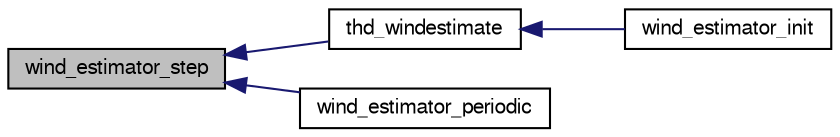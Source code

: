 digraph "wind_estimator_step"
{
  edge [fontname="FreeSans",fontsize="10",labelfontname="FreeSans",labelfontsize="10"];
  node [fontname="FreeSans",fontsize="10",shape=record];
  rankdir="LR";
  Node1 [label="wind_estimator_step",height=0.2,width=0.4,color="black", fillcolor="grey75", style="filled", fontcolor="black"];
  Node1 -> Node2 [dir="back",color="midnightblue",fontsize="10",style="solid",fontname="FreeSans"];
  Node2 [label="thd_windestimate",height=0.2,width=0.4,color="black", fillcolor="white", style="filled",URL="$wind__estimator_8c.html#a6952c23304a7c54b622c76cc1c70c6c9"];
  Node2 -> Node3 [dir="back",color="midnightblue",fontsize="10",style="solid",fontname="FreeSans"];
  Node3 [label="wind_estimator_init",height=0.2,width=0.4,color="black", fillcolor="white", style="filled",URL="$wind__estimator_8h.html#aeba75f12b0ae0a57b4269345a348e779"];
  Node1 -> Node4 [dir="back",color="midnightblue",fontsize="10",style="solid",fontname="FreeSans"];
  Node4 [label="wind_estimator_periodic",height=0.2,width=0.4,color="black", fillcolor="white", style="filled",URL="$wind__estimator_8h.html#a0a4f52d63873704d3581f69f44d71751"];
}
